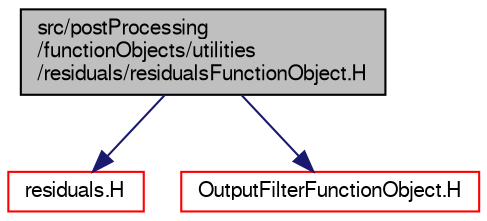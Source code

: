 digraph "src/postProcessing/functionObjects/utilities/residuals/residualsFunctionObject.H"
{
  bgcolor="transparent";
  edge [fontname="FreeSans",fontsize="10",labelfontname="FreeSans",labelfontsize="10"];
  node [fontname="FreeSans",fontsize="10",shape=record];
  Node0 [label="src/postProcessing\l/functionObjects/utilities\l/residuals/residualsFunctionObject.H",height=0.2,width=0.4,color="black", fillcolor="grey75", style="filled", fontcolor="black"];
  Node0 -> Node1 [color="midnightblue",fontsize="10",style="solid",fontname="FreeSans"];
  Node1 [label="residuals.H",height=0.2,width=0.4,color="red",URL="$a13817.html"];
  Node0 -> Node122 [color="midnightblue",fontsize="10",style="solid",fontname="FreeSans"];
  Node122 [label="OutputFilterFunctionObject.H",height=0.2,width=0.4,color="red",URL="$a08975.html"];
}
